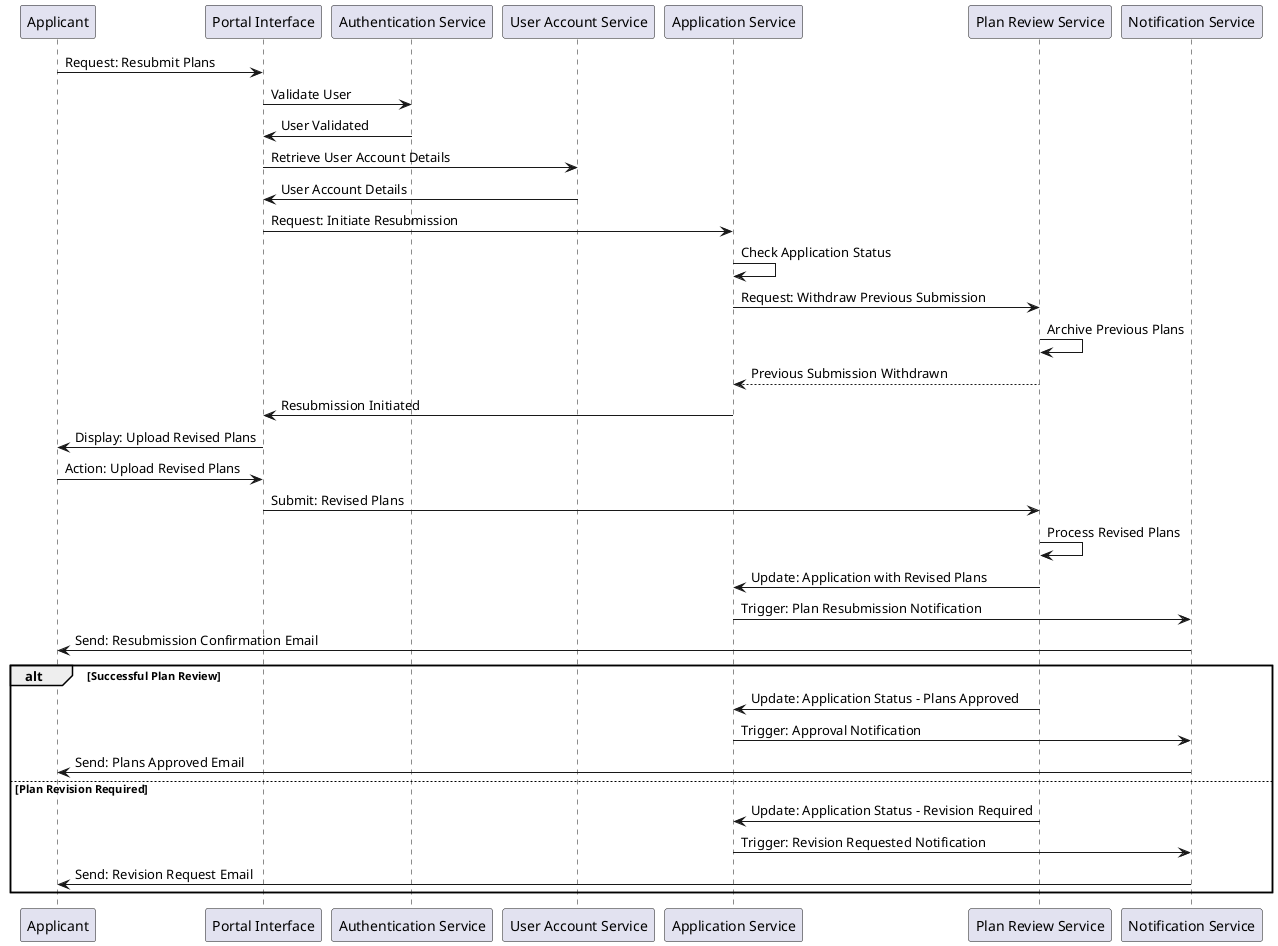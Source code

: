 @startuml
participant Applicant
participant "Portal Interface" as Portal
participant "Authentication Service" as Auth
participant "User Account Service" as UserAcc
participant "Application Service" as AppService
participant "Plan Review Service" as Review
participant "Notification Service" as Notify

Applicant -> Portal : Request: Resubmit Plans
Portal -> Auth : Validate User
Auth -> Portal : User Validated
Portal -> UserAcc : Retrieve User Account Details
UserAcc -> Portal : User Account Details
Portal -> AppService : Request: Initiate Resubmission
AppService -> AppService : Check Application Status
AppService -> Review : Request: Withdraw Previous Submission
Review -> Review : Archive Previous Plans
Review --> AppService : Previous Submission Withdrawn
AppService -> Portal : Resubmission Initiated
Portal -> Applicant : Display: Upload Revised Plans
Applicant -> Portal : Action: Upload Revised Plans
Portal -> Review : Submit: Revised Plans
Review -> Review : Process Revised Plans
Review -> AppService : Update: Application with Revised Plans
AppService -> Notify : Trigger: Plan Resubmission Notification
Notify -> Applicant : Send: Resubmission Confirmation Email

alt Successful Plan Review
    Review -> AppService : Update: Application Status - Plans Approved
    AppService -> Notify : Trigger: Approval Notification
    Notify -> Applicant : Send: Plans Approved Email
else Plan Revision Required
    Review -> AppService : Update: Application Status - Revision Required
    AppService -> Notify : Trigger: Revision Requested Notification
    Notify -> Applicant : Send: Revision Request Email
end
@enduml